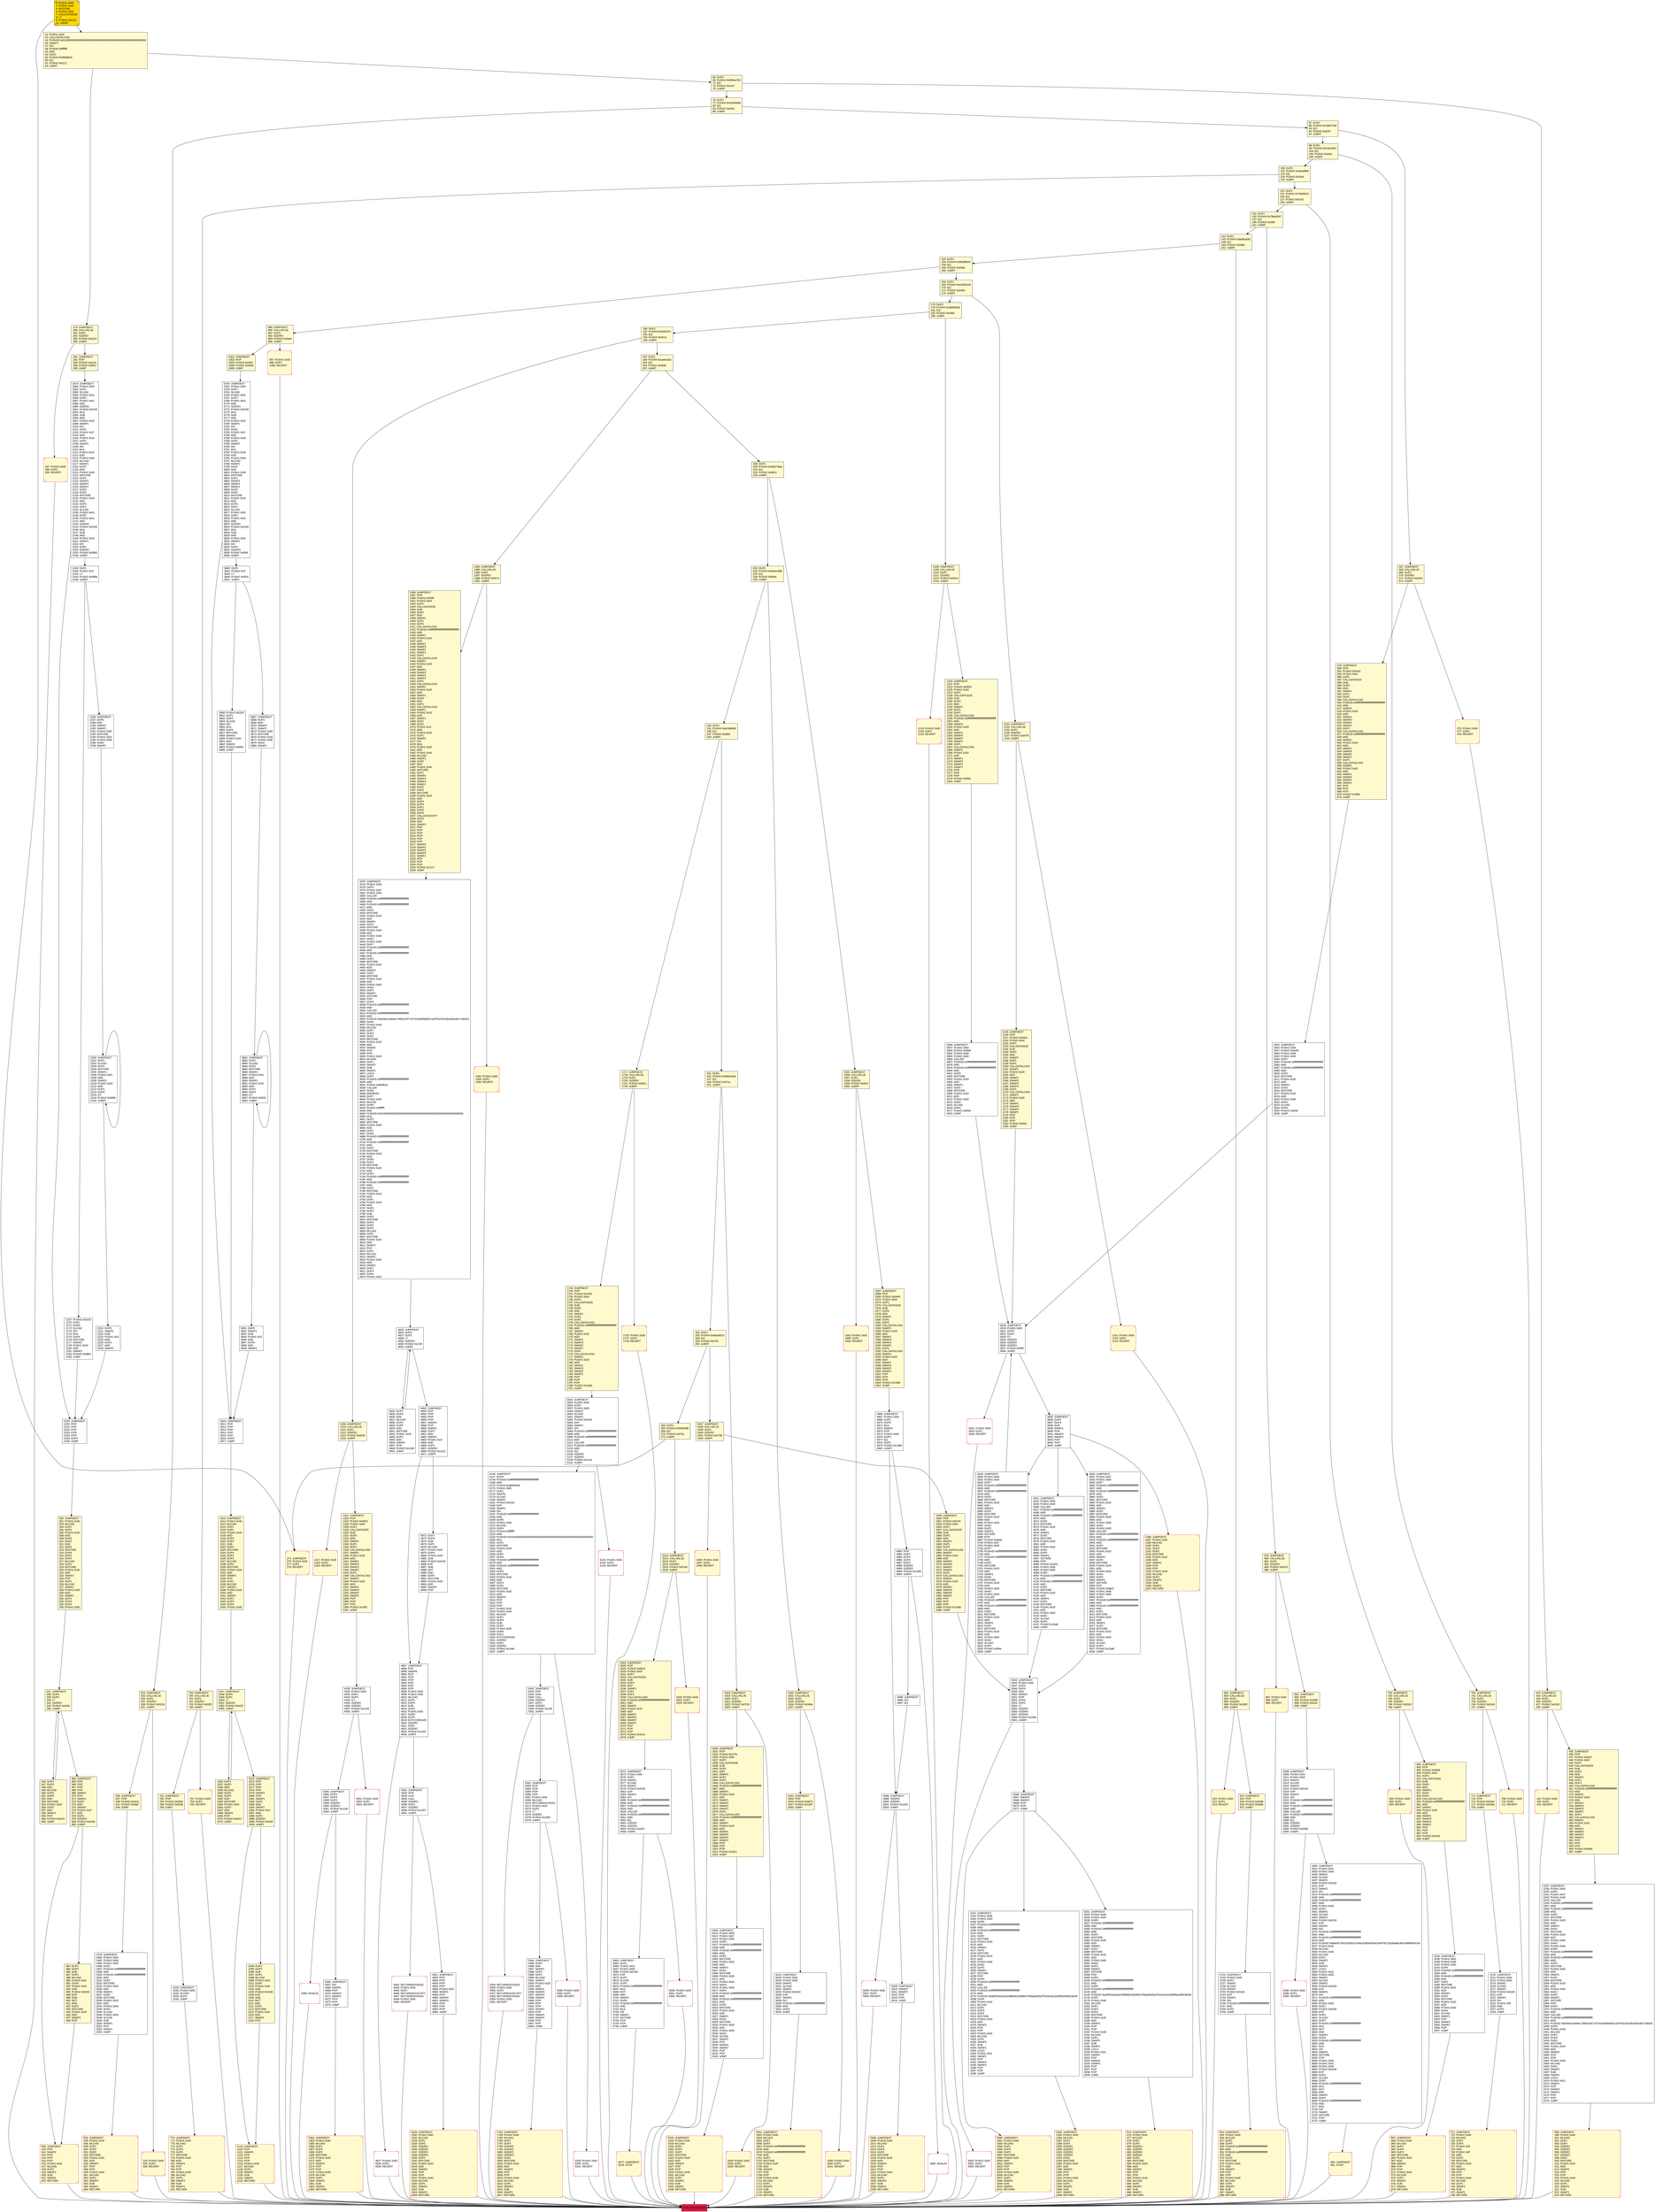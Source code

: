 digraph G {
bgcolor=transparent rankdir=UD;
node [shape=box style=filled color=black fillcolor=white fontname=arial fontcolor=black];
252 [label="252: DUP1\l253: PUSH4 0xe6cb9013\l258: EQ\l259: PUSH2 0x0791\l262: JUMPI\l" fillcolor=lemonchiffon ];
409 [label="409: JUMPDEST\l410: POP\l411: SWAP3\l412: POP\l413: POP\l414: POP\l415: PUSH1 0x40\l417: MLOAD\l418: DUP1\l419: SWAP2\l420: SUB\l421: SWAP1\l422: RETURN\l" fillcolor=lemonchiffon shape=Msquare color=crimson ];
3867 [label="3867: JUMPDEST\l3868: DUP3\l3869: ADD\l3870: SWAP2\l3871: SWAP1\l3872: PUSH1 0x00\l3874: MSTORE\l3875: PUSH1 0x20\l3877: PUSH1 0x00\l3879: SHA3\l3880: SWAP1\l" ];
4872 [label="4872: DUP1\l4873: DUP3\l4874: SUB\l4875: DUP1\l4876: MLOAD\l4877: PUSH1 0x01\l4879: DUP4\l4880: PUSH1 0x20\l4882: SUB\l4883: PUSH2 0x0100\l4886: EXP\l4887: SUB\l4888: NOT\l4889: AND\l4890: DUP2\l4891: MSTORE\l4892: PUSH1 0x20\l4894: ADD\l4895: SWAP2\l4896: POP\l" ];
914 [label="914: JUMPDEST\l915: POP\l916: PUSH2 0x039b\l919: PUSH2 0x0e8b\l922: JUMP\l" fillcolor=lemonchiffon ];
3901 [label="3901: DUP3\l3902: SWAP1\l3903: SUB\l3904: PUSH1 0x1f\l3906: AND\l3907: DUP3\l3908: ADD\l3909: SWAP2\l" ];
5015 [label="5015: JUMPDEST\l5016: PUSH1 0x01\l5018: PUSH1 0x00\l5020: SWAP1\l5021: SLOAD\l5022: SWAP1\l5023: PUSH2 0x0100\l5026: EXP\l5027: SWAP1\l5028: DIV\l5029: PUSH20 0xffffffffffffffffffffffffffffffffffffffff\l5050: AND\l5051: DUP2\l5052: JUMP\l" ];
186 [label="186: DUP1\l187: PUSH4 0xb5931f7c\l192: EQ\l193: PUSH2 0x051d\l196: JUMPI\l" fillcolor=lemonchiffon ];
431 [label="431: PUSH1 0x00\l433: DUP1\l434: REVERT\l" fillcolor=lemonchiffon shape=Msquare color=crimson ];
65 [label="65: DUP1\l66: PUSH4 0x095ea7b3\l71: EQ\l72: PUSH2 0x01a7\l75: JUMPI\l" fillcolor=lemonchiffon ];
197 [label="197: DUP1\l198: PUSH4 0xcae9ca51\l203: EQ\l204: PUSH2 0x0568\l207: JUMPI\l" fillcolor=lemonchiffon ];
900 [label="900: JUMPDEST\l901: STOP\l" fillcolor=lemonchiffon shape=Msquare color=crimson ];
1186 [label="1186: JUMPDEST\l1187: PUSH1 0x40\l1189: MLOAD\l1190: DUP1\l1191: DUP3\l1192: DUP2\l1193: MSTORE\l1194: PUSH1 0x20\l1196: ADD\l1197: SWAP2\l1198: POP\l1199: POP\l1200: PUSH1 0x40\l1202: MLOAD\l1203: DUP1\l1204: SWAP2\l1205: SUB\l1206: SWAP1\l1207: RETURN\l" fillcolor=lemonchiffon shape=Msquare color=crimson ];
1145 [label="1145: JUMPDEST\l1146: POP\l1147: PUSH2 0x04a2\l1150: PUSH1 0x04\l1152: DUP1\l1153: CALLDATASIZE\l1154: SUB\l1155: DUP2\l1156: ADD\l1157: SWAP1\l1158: DUP1\l1159: DUP1\l1160: CALLDATALOAD\l1161: SWAP1\l1162: PUSH1 0x20\l1164: ADD\l1165: SWAP1\l1166: SWAP3\l1167: SWAP2\l1168: SWAP1\l1169: DUP1\l1170: CALLDATALOAD\l1171: SWAP1\l1172: PUSH1 0x20\l1174: ADD\l1175: SWAP1\l1176: SWAP3\l1177: SWAP2\l1178: SWAP1\l1179: POP\l1180: POP\l1181: POP\l1182: PUSH2 0x0f4e\l1185: JUMP\l" fillcolor=lemonchiffon ];
291 [label="291: JUMPDEST\l292: POP\l293: PUSH2 0x012c\l296: PUSH2 0x081f\l299: JUMP\l" fillcolor=lemonchiffon ];
536 [label="536: JUMPDEST\l537: POP\l538: PUSH2 0x0221\l541: PUSH2 0x09af\l544: JUMP\l" fillcolor=lemonchiffon ];
263 [label="263: DUP1\l264: PUSH4 0xf2fde38b\l269: EQ\l270: PUSH2 0x07dc\l273: JUMPI\l" fillcolor=lemonchiffon ];
274 [label="274: JUMPDEST\l275: PUSH1 0x00\l277: DUP1\l278: REVERT\l" fillcolor=lemonchiffon shape=Msquare color=crimson ];
2012 [label="2012: JUMPDEST\l2013: CALLVALUE\l2014: DUP1\l2015: ISZERO\l2016: PUSH2 0x07e8\l2019: JUMPI\l" fillcolor=lemonchiffon ];
1567 [label="1567: JUMPDEST\l1568: POP\l1569: PUSH2 0x0648\l1572: PUSH1 0x04\l1574: DUP1\l1575: CALLDATASIZE\l1576: SUB\l1577: DUP2\l1578: ADD\l1579: SWAP1\l1580: DUP1\l1581: DUP1\l1582: CALLDATALOAD\l1583: SWAP1\l1584: PUSH1 0x20\l1586: ADD\l1587: SWAP1\l1588: SWAP3\l1589: SWAP2\l1590: SWAP1\l1591: DUP1\l1592: CALLDATALOAD\l1593: SWAP1\l1594: PUSH1 0x20\l1596: ADD\l1597: SWAP1\l1598: SWAP3\l1599: SWAP2\l1600: SWAP1\l1601: POP\l1602: POP\l1603: POP\l1604: PUSH2 0x1366\l1607: JUMP\l" fillcolor=lemonchiffon ];
3848 [label="3848: PUSH2 0x0100\l3851: DUP1\l3852: DUP4\l3853: SLOAD\l3854: DIV\l3855: MUL\l3856: DUP4\l3857: MSTORE\l3858: SWAP2\l3859: PUSH1 0x20\l3861: ADD\l3862: SWAP2\l3863: PUSH2 0x0f46\l3866: JUMP\l" ];
712 [label="712: JUMPDEST\l713: POP\l714: PUSH2 0x02d1\l717: PUSH2 0x0c8a\l720: JUMP\l" fillcolor=lemonchiffon ];
4995 [label="4995: JUMPDEST\l4996: DIV\l4997: EQ\l" ];
5562 [label="5562: PUSH1 0x00\l5564: DUP1\l5565: REVERT\l" shape=Msquare color=crimson ];
1725 [label="1725: PUSH1 0x00\l1727: DUP1\l1728: REVERT\l" fillcolor=lemonchiffon shape=Msquare color=crimson ];
1651 [label="1651: JUMPDEST\l1652: PUSH1 0x40\l1654: MLOAD\l1655: DUP1\l1656: DUP3\l1657: PUSH20 0xffffffffffffffffffffffffffffffffffffffff\l1678: AND\l1679: PUSH20 0xffffffffffffffffffffffffffffffffffffffff\l1700: AND\l1701: DUP2\l1702: MSTORE\l1703: PUSH1 0x20\l1705: ADD\l1706: SWAP2\l1707: POP\l1708: POP\l1709: PUSH1 0x40\l1711: MLOAD\l1712: DUP1\l1713: SWAP2\l1714: SUB\l1715: SWAP1\l1716: RETURN\l" fillcolor=lemonchiffon shape=Msquare color=crimson ];
792 [label="792: JUMPDEST\l793: CALLVALUE\l794: DUP1\l795: ISZERO\l796: PUSH2 0x0324\l799: JUMPI\l" fillcolor=lemonchiffon ];
1321 [label="1321: JUMPDEST\l1322: POP\l1323: PUSH2 0x0552\l1326: PUSH1 0x04\l1328: DUP1\l1329: CALLDATASIZE\l1330: SUB\l1331: DUP2\l1332: ADD\l1333: SWAP1\l1334: DUP1\l1335: DUP1\l1336: CALLDATALOAD\l1337: SWAP1\l1338: PUSH1 0x20\l1340: ADD\l1341: SWAP1\l1342: SWAP3\l1343: SWAP2\l1344: SWAP1\l1345: DUP1\l1346: CALLDATALOAD\l1347: SWAP1\l1348: PUSH1 0x20\l1350: ADD\l1351: SWAP1\l1352: SWAP3\l1353: SWAP2\l1354: SWAP1\l1355: POP\l1356: POP\l1357: POP\l1358: PUSH2 0x10f3\l1361: JUMP\l" fillcolor=lemonchiffon ];
4825 [label="4825: JUMPDEST\l4826: DUP4\l4827: DUP2\l4828: LT\l4829: ISZERO\l4830: PUSH2 0x12f4\l4833: JUMPI\l" ];
3235 [label="3235: JUMPDEST\l3236: PUSH1 0x00\l3238: PUSH1 0x06\l3240: PUSH1 0x00\l3242: DUP4\l3243: PUSH20 0xffffffffffffffffffffffffffffffffffffffff\l3264: AND\l3265: PUSH20 0xffffffffffffffffffffffffffffffffffffffff\l3286: AND\l3287: DUP2\l3288: MSTORE\l3289: PUSH1 0x20\l3291: ADD\l3292: SWAP1\l3293: DUP2\l3294: MSTORE\l3295: PUSH1 0x20\l3297: ADD\l3298: PUSH1 0x00\l3300: SHA3\l3301: SLOAD\l3302: SWAP1\l3303: POP\l3304: SWAP2\l3305: SWAP1\l3306: POP\l3307: JUMP\l" ];
1729 [label="1729: JUMPDEST\l1730: POP\l1731: PUSH2 0x0700\l1734: PUSH1 0x04\l1736: DUP1\l1737: CALLDATASIZE\l1738: SUB\l1739: DUP2\l1740: ADD\l1741: SWAP1\l1742: DUP1\l1743: DUP1\l1744: CALLDATALOAD\l1745: PUSH20 0xffffffffffffffffffffffffffffffffffffffff\l1766: AND\l1767: SWAP1\l1768: PUSH1 0x20\l1770: ADD\l1771: SWAP1\l1772: SWAP3\l1773: SWAP2\l1774: SWAP1\l1775: DUP1\l1776: CALLDATALOAD\l1777: SWAP1\l1778: PUSH1 0x20\l1780: ADD\l1781: SWAP1\l1782: SWAP3\l1783: SWAP2\l1784: SWAP1\l1785: POP\l1786: POP\l1787: POP\l1788: PUSH2 0x13bd\l1791: JUMP\l" fillcolor=lemonchiffon ];
4021 [label="4021: JUMPDEST\l4022: PUSH1 0x06\l4024: PUSH1 0x00\l4026: CALLER\l4027: PUSH20 0xffffffffffffffffffffffffffffffffffffffff\l4048: AND\l4049: PUSH20 0xffffffffffffffffffffffffffffffffffffffff\l4070: AND\l4071: DUP2\l4072: MSTORE\l4073: PUSH1 0x20\l4075: ADD\l4076: SWAP1\l4077: DUP2\l4078: MSTORE\l4079: PUSH1 0x20\l4081: ADD\l4082: PUSH1 0x00\l4084: SHA3\l4085: DUP2\l4086: SWAP1\l4087: SSTORE\l4088: POP\l4089: PUSH2 0x1041\l4092: PUSH1 0x06\l4094: PUSH1 0x00\l4096: DUP6\l4097: PUSH20 0xffffffffffffffffffffffffffffffffffffffff\l4118: AND\l4119: PUSH20 0xffffffffffffffffffffffffffffffffffffffff\l4140: AND\l4141: DUP2\l4142: MSTORE\l4143: PUSH1 0x20\l4145: ADD\l4146: SWAP1\l4147: DUP2\l4148: MSTORE\l4149: PUSH1 0x20\l4151: ADD\l4152: PUSH1 0x00\l4154: SHA3\l4155: SLOAD\l4156: DUP4\l4157: PUSH2 0x15a8\l4160: JUMP\l" ];
5005 [label="5005: PUSH1 0x00\l5007: DUP1\l5008: REVERT\l" shape=Msquare color=crimson ];
1555 [label="1555: JUMPDEST\l1556: CALLVALUE\l1557: DUP1\l1558: ISZERO\l1559: PUSH2 0x061f\l1562: JUMPI\l" fillcolor=lemonchiffon ];
910 [label="910: PUSH1 0x00\l912: DUP1\l913: REVERT\l" fillcolor=lemonchiffon shape=Msquare color=crimson ];
1220 [label="1220: JUMPDEST\l1221: POP\l1222: PUSH2 0x0503\l1225: PUSH1 0x04\l1227: DUP1\l1228: CALLDATASIZE\l1229: SUB\l1230: DUP2\l1231: ADD\l1232: SWAP1\l1233: DUP1\l1234: DUP1\l1235: CALLDATALOAD\l1236: PUSH20 0xffffffffffffffffffffffffffffffffffffffff\l1257: AND\l1258: SWAP1\l1259: PUSH1 0x20\l1261: ADD\l1262: SWAP1\l1263: SWAP3\l1264: SWAP2\l1265: SWAP1\l1266: DUP1\l1267: CALLDATALOAD\l1268: SWAP1\l1269: PUSH1 0x20\l1271: ADD\l1272: SWAP1\l1273: SWAP3\l1274: SWAP2\l1275: SWAP1\l1276: POP\l1277: POP\l1278: POP\l1279: PUSH2 0x0f6a\l1282: JUMP\l" fillcolor=lemonchiffon ];
5342 [label="5342: JUMPDEST\l5343: POP\l5344: GAS\l5345: CALL\l5346: ISZERO\l5347: DUP1\l5348: ISZERO\l5349: PUSH2 0x14f2\l5352: JUMPI\l" ];
4375 [label="4375: JUMPDEST\l4376: PUSH1 0x00\l4378: DUP3\l4379: PUSH1 0x07\l4381: PUSH1 0x00\l4383: CALLER\l4384: PUSH20 0xffffffffffffffffffffffffffffffffffffffff\l4405: AND\l4406: PUSH20 0xffffffffffffffffffffffffffffffffffffffff\l4427: AND\l4428: DUP2\l4429: MSTORE\l4430: PUSH1 0x20\l4432: ADD\l4433: SWAP1\l4434: DUP2\l4435: MSTORE\l4436: PUSH1 0x20\l4438: ADD\l4439: PUSH1 0x00\l4441: SHA3\l4442: PUSH1 0x00\l4444: DUP7\l4445: PUSH20 0xffffffffffffffffffffffffffffffffffffffff\l4466: AND\l4467: PUSH20 0xffffffffffffffffffffffffffffffffffffffff\l4488: AND\l4489: DUP2\l4490: MSTORE\l4491: PUSH1 0x20\l4493: ADD\l4494: SWAP1\l4495: DUP2\l4496: MSTORE\l4497: PUSH1 0x20\l4499: ADD\l4500: PUSH1 0x00\l4502: SHA3\l4503: DUP2\l4504: SWAP1\l4505: SSTORE\l4506: POP\l4507: DUP4\l4508: PUSH20 0xffffffffffffffffffffffffffffffffffffffff\l4529: AND\l4530: CALLER\l4531: PUSH20 0xffffffffffffffffffffffffffffffffffffffff\l4552: AND\l4553: PUSH32 0x8c5be1e5ebec7d5bd14f71427d1e84f3dd0314c0f7b2291e5b200ac8c7c3b925\l4586: DUP6\l4587: PUSH1 0x40\l4589: MLOAD\l4590: DUP1\l4591: DUP3\l4592: DUP2\l4593: MSTORE\l4594: PUSH1 0x20\l4596: ADD\l4597: SWAP2\l4598: POP\l4599: POP\l4600: PUSH1 0x40\l4602: MLOAD\l4603: DUP1\l4604: SWAP2\l4605: SUB\l4606: SWAP1\l4607: LOG3\l4608: DUP4\l4609: PUSH20 0xffffffffffffffffffffffffffffffffffffffff\l4630: AND\l4631: PUSH4 0x8f4ffcb1\l4636: CALLER\l4637: DUP6\l4638: ADDRESS\l4639: DUP7\l4640: PUSH1 0x40\l4642: MLOAD\l4643: DUP6\l4644: PUSH4 0xffffffff\l4649: AND\l4650: PUSH29 0x0100000000000000000000000000000000000000000000000000000000\l4680: MUL\l4681: DUP2\l4682: MSTORE\l4683: PUSH1 0x04\l4685: ADD\l4686: DUP1\l4687: DUP6\l4688: PUSH20 0xffffffffffffffffffffffffffffffffffffffff\l4709: AND\l4710: PUSH20 0xffffffffffffffffffffffffffffffffffffffff\l4731: AND\l4732: DUP2\l4733: MSTORE\l4734: PUSH1 0x20\l4736: ADD\l4737: DUP5\l4738: DUP2\l4739: MSTORE\l4740: PUSH1 0x20\l4742: ADD\l4743: DUP4\l4744: PUSH20 0xffffffffffffffffffffffffffffffffffffffff\l4765: AND\l4766: PUSH20 0xffffffffffffffffffffffffffffffffffffffff\l4787: AND\l4788: DUP2\l4789: MSTORE\l4790: PUSH1 0x20\l4792: ADD\l4793: DUP1\l4794: PUSH1 0x20\l4796: ADD\l4797: DUP3\l4798: DUP2\l4799: SUB\l4800: DUP3\l4801: MSTORE\l4802: DUP4\l4803: DUP2\l4804: DUP2\l4805: MLOAD\l4806: DUP2\l4807: MSTORE\l4808: PUSH1 0x20\l4810: ADD\l4811: SWAP2\l4812: POP\l4813: DUP1\l4814: MLOAD\l4815: SWAP1\l4816: PUSH1 0x20\l4818: ADD\l4819: SWAP1\l4820: DUP1\l4821: DUP4\l4822: DUP4\l4823: PUSH1 0x00\l" ];
76 [label="76: DUP1\l77: PUSH4 0x18160ddd\l82: EQ\l83: PUSH2 0x020c\l86: JUMPI\l" fillcolor=lemonchiffon ];
1945 [label="1945: PUSH1 0x00\l1947: DUP1\l1948: REVERT\l" fillcolor=lemonchiffon shape=Msquare color=crimson ];
1937 [label="1937: JUMPDEST\l1938: CALLVALUE\l1939: DUP1\l1940: ISZERO\l1941: PUSH2 0x079d\l1944: JUMPI\l" fillcolor=lemonchiffon ];
1949 [label="1949: JUMPDEST\l1950: POP\l1951: PUSH2 0x07c6\l1954: PUSH1 0x04\l1956: DUP1\l1957: CALLDATASIZE\l1958: SUB\l1959: DUP2\l1960: ADD\l1961: SWAP1\l1962: DUP1\l1963: DUP1\l1964: CALLDATALOAD\l1965: SWAP1\l1966: PUSH1 0x20\l1968: ADD\l1969: SWAP1\l1970: SWAP3\l1971: SWAP2\l1972: SWAP1\l1973: DUP1\l1974: CALLDATALOAD\l1975: SWAP1\l1976: PUSH1 0x20\l1978: ADD\l1979: SWAP1\l1980: SWAP3\l1981: SWAP2\l1982: SWAP1\l1983: POP\l1984: POP\l1985: POP\l1986: PUSH2 0x15a8\l1989: JUMP\l" fillcolor=lemonchiffon ];
1792 [label="1792: JUMPDEST\l1793: PUSH1 0x40\l1795: MLOAD\l1796: DUP1\l1797: DUP3\l1798: ISZERO\l1799: ISZERO\l1800: ISZERO\l1801: ISZERO\l1802: DUP2\l1803: MSTORE\l1804: PUSH1 0x20\l1806: ADD\l1807: SWAP2\l1808: POP\l1809: POP\l1810: PUSH1 0x40\l1812: MLOAD\l1813: DUP1\l1814: SWAP2\l1815: SUB\l1816: SWAP1\l1817: RETURN\l" fillcolor=lemonchiffon shape=Msquare color=crimson ];
4994 [label="4994: INVALID\l" shape=Msquare color=crimson ];
3308 [label="3308: JUMPDEST\l3309: PUSH1 0x01\l3311: PUSH1 0x00\l3313: SWAP1\l3314: SLOAD\l3315: SWAP1\l3316: PUSH2 0x0100\l3319: EXP\l3320: SWAP1\l3321: DIV\l3322: PUSH20 0xffffffffffffffffffffffffffffffffffffffff\l3343: AND\l3344: PUSH20 0xffffffffffffffffffffffffffffffffffffffff\l3365: AND\l3366: CALLER\l3367: PUSH20 0xffffffffffffffffffffffffffffffffffffffff\l3388: AND\l3389: EQ\l3390: ISZERO\l3391: ISZERO\l3392: PUSH2 0x0d48\l3395: JUMPI\l" ];
1283 [label="1283: JUMPDEST\l1284: PUSH1 0x40\l1286: MLOAD\l1287: DUP1\l1288: DUP3\l1289: ISZERO\l1290: ISZERO\l1291: ISZERO\l1292: ISZERO\l1293: DUP2\l1294: MSTORE\l1295: PUSH1 0x20\l1297: ADD\l1298: SWAP2\l1299: POP\l1300: POP\l1301: PUSH1 0x40\l1303: MLOAD\l1304: DUP1\l1305: SWAP2\l1306: SUB\l1307: SWAP1\l1308: RETURN\l" fillcolor=lemonchiffon shape=Msquare color=crimson ];
5146 [label="5146: JUMPDEST\l5147: DUP3\l5148: PUSH20 0xffffffffffffffffffffffffffffffffffffffff\l5169: AND\l5170: PUSH4 0xa9059cbb\l5175: PUSH1 0x00\l5177: DUP1\l5178: SWAP1\l5179: SLOAD\l5180: SWAP1\l5181: PUSH2 0x0100\l5184: EXP\l5185: SWAP1\l5186: DIV\l5187: PUSH20 0xffffffffffffffffffffffffffffffffffffffff\l5208: AND\l5209: DUP5\l5210: PUSH1 0x40\l5212: MLOAD\l5213: DUP4\l5214: PUSH4 0xffffffff\l5219: AND\l5220: PUSH29 0x0100000000000000000000000000000000000000000000000000000000\l5250: MUL\l5251: DUP2\l5252: MSTORE\l5253: PUSH1 0x04\l5255: ADD\l5256: DUP1\l5257: DUP4\l5258: PUSH20 0xffffffffffffffffffffffffffffffffffffffff\l5279: AND\l5280: PUSH20 0xffffffffffffffffffffffffffffffffffffffff\l5301: AND\l5302: DUP2\l5303: MSTORE\l5304: PUSH1 0x20\l5306: ADD\l5307: DUP3\l5308: DUP2\l5309: MSTORE\l5310: PUSH1 0x20\l5312: ADD\l5313: SWAP3\l5314: POP\l5315: POP\l5316: POP\l5317: PUSH1 0x20\l5319: PUSH1 0x40\l5321: MLOAD\l5322: DUP1\l5323: DUP4\l5324: SUB\l5325: DUP2\l5326: PUSH1 0x00\l5328: DUP8\l5329: DUP1\l5330: EXTCODESIZE\l5331: ISZERO\l5332: DUP1\l5333: ISZERO\l5334: PUSH2 0x14de\l5337: JUMPI\l" ];
435 [label="435: JUMPDEST\l436: POP\l437: PUSH2 0x01f2\l440: PUSH1 0x04\l442: DUP1\l443: CALLDATASIZE\l444: SUB\l445: DUP2\l446: ADD\l447: SWAP1\l448: DUP1\l449: DUP1\l450: CALLDATALOAD\l451: PUSH20 0xffffffffffffffffffffffffffffffffffffffff\l472: AND\l473: SWAP1\l474: PUSH1 0x20\l476: ADD\l477: SWAP1\l478: SWAP3\l479: SWAP2\l480: SWAP1\l481: DUP1\l482: CALLDATALOAD\l483: SWAP1\l484: PUSH1 0x20\l486: ADD\l487: SWAP1\l488: SWAP3\l489: SWAP2\l490: SWAP1\l491: POP\l492: POP\l493: POP\l494: PUSH2 0x08bd\l497: JUMP\l" fillcolor=lemonchiffon ];
2830 [label="2830: JUMPDEST\l2831: PUSH1 0x07\l2833: PUSH1 0x00\l2835: DUP7\l2836: PUSH20 0xffffffffffffffffffffffffffffffffffffffff\l2857: AND\l2858: PUSH20 0xffffffffffffffffffffffffffffffffffffffff\l2879: AND\l2880: DUP2\l2881: MSTORE\l2882: PUSH1 0x20\l2884: ADD\l2885: SWAP1\l2886: DUP2\l2887: MSTORE\l2888: PUSH1 0x20\l2890: ADD\l2891: PUSH1 0x00\l2893: SHA3\l2894: PUSH1 0x00\l2896: CALLER\l2897: PUSH20 0xffffffffffffffffffffffffffffffffffffffff\l2918: AND\l2919: PUSH20 0xffffffffffffffffffffffffffffffffffffffff\l2940: AND\l2941: DUP2\l2942: MSTORE\l2943: PUSH1 0x20\l2945: ADD\l2946: SWAP1\l2947: DUP2\l2948: MSTORE\l2949: PUSH1 0x20\l2951: ADD\l2952: PUSH1 0x00\l2954: SHA3\l2955: DUP2\l2956: SWAP1\l2957: SSTORE\l2958: POP\l2959: PUSH2 0x0bd7\l2962: PUSH1 0x06\l2964: PUSH1 0x00\l2966: DUP6\l2967: PUSH20 0xffffffffffffffffffffffffffffffffffffffff\l2988: AND\l2989: PUSH20 0xffffffffffffffffffffffffffffffffffffffff\l3010: AND\l3011: DUP2\l3012: MSTORE\l3013: PUSH1 0x20\l3015: ADD\l3016: SWAP1\l3017: DUP2\l3018: MSTORE\l3019: PUSH1 0x20\l3021: ADD\l3022: PUSH1 0x00\l3024: SHA3\l3025: SLOAD\l3026: DUP4\l3027: PUSH2 0x15a8\l3030: JUMP\l" ];
3918 [label="3918: JUMPDEST\l3919: PUSH1 0x00\l3921: DUP3\l3922: DUP3\l3923: GT\l3924: ISZERO\l3925: ISZERO\l3926: ISZERO\l3927: PUSH2 0x0f5f\l3930: JUMPI\l" ];
1010 [label="1010: JUMPDEST\l1011: PUSH1 0x40\l1013: MLOAD\l1014: DUP1\l1015: DUP1\l1016: PUSH1 0x20\l1018: ADD\l1019: DUP3\l1020: DUP2\l1021: SUB\l1022: DUP3\l1023: MSTORE\l1024: DUP4\l1025: DUP2\l1026: DUP2\l1027: MLOAD\l1028: DUP2\l1029: MSTORE\l1030: PUSH1 0x20\l1032: ADD\l1033: SWAP2\l1034: POP\l1035: DUP1\l1036: MLOAD\l1037: SWAP1\l1038: PUSH1 0x20\l1040: ADD\l1041: SWAP1\l1042: DUP1\l1043: DUP4\l1044: DUP4\l1045: PUSH1 0x00\l" fillcolor=lemonchiffon ];
997 [label="997: PUSH1 0x00\l999: DUP1\l1000: REVERT\l" fillcolor=lemonchiffon shape=Msquare color=crimson ];
2020 [label="2020: PUSH1 0x00\l2022: DUP1\l2023: REVERT\l" fillcolor=lemonchiffon shape=Msquare color=crimson ];
109 [label="109: DUP1\l110: PUSH4 0x3eaaf86b\l115: EQ\l116: PUSH2 0x02ed\l119: JUMPI\l" fillcolor=lemonchiffon ];
337 [label="337: JUMPDEST\l338: DUP4\l339: DUP2\l340: LT\l341: ISZERO\l342: PUSH2 0x016c\l345: JUMPI\l" fillcolor=lemonchiffon ];
1094 [label="1094: DUP1\l1095: DUP3\l1096: SUB\l1097: DUP1\l1098: MLOAD\l1099: PUSH1 0x01\l1101: DUP4\l1102: PUSH1 0x20\l1104: SUB\l1105: PUSH2 0x0100\l1108: EXP\l1109: SUB\l1110: NOT\l1111: AND\l1112: DUP2\l1113: MSTORE\l1114: PUSH1 0x20\l1116: ADD\l1117: SWAP2\l1118: POP\l" fillcolor=lemonchiffon ];
175 [label="175: DUP1\l176: PUSH4 0xa9059cbb\l181: EQ\l182: PUSH2 0x04b8\l185: JUMPI\l" fillcolor=lemonchiffon ];
749 [label="749: JUMPDEST\l750: CALLVALUE\l751: DUP1\l752: ISZERO\l753: PUSH2 0x02f9\l756: JUMPI\l" fillcolor=lemonchiffon ];
219 [label="219: DUP1\l220: PUSH4 0xd4ee1d90\l225: EQ\l226: PUSH2 0x065e\l229: JUMPI\l" fillcolor=lemonchiffon ];
3210 [label="3210: JUMPDEST\l3211: PUSH1 0x04\l3213: PUSH1 0x00\l3215: SWAP1\l3216: SLOAD\l3217: SWAP1\l3218: PUSH2 0x0100\l3221: EXP\l3222: SWAP1\l3223: DIV\l3224: PUSH1 0xff\l3226: AND\l3227: DUP2\l3228: JUMP\l" ];
1384 [label="1384: JUMPDEST\l1385: CALLVALUE\l1386: DUP1\l1387: ISZERO\l1388: PUSH2 0x0574\l1391: JUMPI\l" fillcolor=lemonchiffon ];
5384 [label="5384: JUMPDEST\l5385: DUP2\l5386: ADD\l5387: SWAP1\l5388: DUP1\l5389: DUP1\l5390: MLOAD\l5391: SWAP1\l5392: PUSH1 0x20\l5394: ADD\l5395: SWAP1\l5396: SWAP3\l5397: SWAP2\l5398: SWAP1\l5399: POP\l5400: POP\l5401: POP\l5402: SWAP1\l5403: POP\l5404: SWAP3\l5405: SWAP2\l5406: POP\l5407: POP\l5408: JUMP\l" ];
757 [label="757: PUSH1 0x00\l759: DUP1\l760: REVERT\l" fillcolor=lemonchiffon shape=Msquare color=crimson ];
4966 [label="4966: JUMPDEST\l4967: PUSH1 0x00\l4969: DUP2\l4970: DUP4\l4971: MUL\l4972: SWAP1\l4973: POP\l4974: PUSH1 0x00\l4976: DUP4\l4977: EQ\l4978: DUP1\l4979: PUSH2 0x1386\l4982: JUMPI\l" ];
4942 [label="4942: RETURNDATASIZE\l4943: PUSH1 0x00\l4945: DUP1\l4946: RETURNDATACOPY\l4947: RETURNDATASIZE\l4948: PUSH1 0x00\l4950: REVERT\l" shape=Msquare color=crimson ];
5053 [label="5053: JUMPDEST\l5054: PUSH1 0x00\l5056: DUP1\l5057: PUSH1 0x00\l5059: SWAP1\l5060: SLOAD\l5061: SWAP1\l5062: PUSH2 0x0100\l5065: EXP\l5066: SWAP1\l5067: DIV\l5068: PUSH20 0xffffffffffffffffffffffffffffffffffffffff\l5089: AND\l5090: PUSH20 0xffffffffffffffffffffffffffffffffffffffff\l5111: AND\l5112: CALLER\l5113: PUSH20 0xffffffffffffffffffffffffffffffffffffffff\l5134: AND\l5135: EQ\l5136: ISZERO\l5137: ISZERO\l5138: PUSH2 0x141a\l5141: JUMPI\l" ];
364 [label="364: JUMPDEST\l365: POP\l366: POP\l367: POP\l368: POP\l369: SWAP1\l370: POP\l371: SWAP1\l372: DUP2\l373: ADD\l374: SWAP1\l375: PUSH1 0x1f\l377: AND\l378: DUP1\l379: ISZERO\l380: PUSH2 0x0199\l383: JUMPI\l" fillcolor=lemonchiffon ];
1001 [label="1001: JUMPDEST\l1002: POP\l1003: PUSH2 0x03f2\l1006: PUSH2 0x0eb0\l1009: JUMP\l" fillcolor=lemonchiffon ];
902 [label="902: JUMPDEST\l903: CALLVALUE\l904: DUP1\l905: ISZERO\l906: PUSH2 0x0392\l909: JUMPI\l" fillcolor=lemonchiffon ];
142 [label="142: DUP1\l143: PUSH4 0x8da5cb5b\l148: EQ\l149: PUSH2 0x0386\l152: JUMPI\l" fillcolor=lemonchiffon ];
3031 [label="3031: JUMPDEST\l3032: PUSH1 0x06\l3034: PUSH1 0x00\l3036: DUP6\l3037: PUSH20 0xffffffffffffffffffffffffffffffffffffffff\l3058: AND\l3059: PUSH20 0xffffffffffffffffffffffffffffffffffffffff\l3080: AND\l3081: DUP2\l3082: MSTORE\l3083: PUSH1 0x20\l3085: ADD\l3086: SWAP1\l3087: DUP2\l3088: MSTORE\l3089: PUSH1 0x20\l3091: ADD\l3092: PUSH1 0x00\l3094: SHA3\l3095: DUP2\l3096: SWAP1\l3097: SSTORE\l3098: POP\l3099: DUP3\l3100: PUSH20 0xffffffffffffffffffffffffffffffffffffffff\l3121: AND\l3122: DUP5\l3123: PUSH20 0xffffffffffffffffffffffffffffffffffffffff\l3144: AND\l3145: PUSH32 0xddf252ad1be2c89b69c2b068fc378daa952ba7f163c4a11628f55a4df523b3ef\l3178: DUP5\l3179: PUSH1 0x40\l3181: MLOAD\l3182: DUP1\l3183: DUP3\l3184: DUP2\l3185: MSTORE\l3186: PUSH1 0x20\l3188: ADD\l3189: SWAP2\l3190: POP\l3191: POP\l3192: PUSH1 0x40\l3194: MLOAD\l3195: DUP1\l3196: SWAP2\l3197: SUB\l3198: SWAP1\l3199: LOG3\l3200: PUSH1 0x01\l3202: SWAP1\l3203: POP\l3204: SWAP4\l3205: SWAP3\l3206: POP\l3207: POP\l3208: POP\l3209: JUMP\l" ];
4351 [label="4351: PUSH1 0x00\l4353: DUP1\l4354: REVERT\l" shape=Msquare color=crimson ];
1309 [label="1309: JUMPDEST\l1310: CALLVALUE\l1311: DUP1\l1312: ISZERO\l1313: PUSH2 0x0529\l1316: JUMPI\l" fillcolor=lemonchiffon ];
1216 [label="1216: PUSH1 0x00\l1218: DUP1\l1219: REVERT\l" fillcolor=lemonchiffon shape=Msquare color=crimson ];
5731 [label="5731: EXIT BLOCK\l" fillcolor=crimson ];
721 [label="721: JUMPDEST\l722: PUSH1 0x40\l724: MLOAD\l725: DUP1\l726: DUP3\l727: PUSH1 0xff\l729: AND\l730: PUSH1 0xff\l732: AND\l733: DUP2\l734: MSTORE\l735: PUSH1 0x20\l737: ADD\l738: SWAP2\l739: POP\l740: POP\l741: PUSH1 0x40\l743: MLOAD\l744: DUP1\l745: SWAP2\l746: SUB\l747: SWAP1\l748: RETURN\l" fillcolor=lemonchiffon shape=Msquare color=crimson ];
1818 [label="1818: JUMPDEST\l1819: CALLVALUE\l1820: DUP1\l1821: ISZERO\l1822: PUSH2 0x0726\l1825: JUMPI\l" fillcolor=lemonchiffon ];
708 [label="708: PUSH1 0x00\l710: DUP1\l711: REVERT\l" fillcolor=lemonchiffon shape=Msquare color=crimson ];
3935 [label="3935: JUMPDEST\l3936: DUP2\l3937: DUP4\l3938: SUB\l3939: SWAP1\l3940: POP\l3941: SWAP3\l3942: SWAP2\l3943: POP\l3944: POP\l3945: JUMP\l" ];
3229 [label="3229: JUMPDEST\l3230: PUSH1 0x05\l3232: SLOAD\l3233: DUP2\l3234: JUMP\l" ];
1396 [label="1396: JUMPDEST\l1397: POP\l1398: PUSH2 0x05f9\l1401: PUSH1 0x04\l1403: DUP1\l1404: CALLDATASIZE\l1405: SUB\l1406: DUP2\l1407: ADD\l1408: SWAP1\l1409: DUP1\l1410: DUP1\l1411: CALLDATALOAD\l1412: PUSH20 0xffffffffffffffffffffffffffffffffffffffff\l1433: AND\l1434: SWAP1\l1435: PUSH1 0x20\l1437: ADD\l1438: SWAP1\l1439: SWAP3\l1440: SWAP2\l1441: SWAP1\l1442: DUP1\l1443: CALLDATALOAD\l1444: SWAP1\l1445: PUSH1 0x20\l1447: ADD\l1448: SWAP1\l1449: SWAP3\l1450: SWAP2\l1451: SWAP1\l1452: DUP1\l1453: CALLDATALOAD\l1454: SWAP1\l1455: PUSH1 0x20\l1457: ADD\l1458: SWAP1\l1459: DUP3\l1460: ADD\l1461: DUP1\l1462: CALLDATALOAD\l1463: SWAP1\l1464: PUSH1 0x20\l1466: ADD\l1467: SWAP1\l1468: DUP1\l1469: DUP1\l1470: PUSH1 0x1f\l1472: ADD\l1473: PUSH1 0x20\l1475: DUP1\l1476: SWAP2\l1477: DIV\l1478: MUL\l1479: PUSH1 0x20\l1481: ADD\l1482: PUSH1 0x40\l1484: MLOAD\l1485: SWAP1\l1486: DUP2\l1487: ADD\l1488: PUSH1 0x40\l1490: MSTORE\l1491: DUP1\l1492: SWAP4\l1493: SWAP3\l1494: SWAP2\l1495: SWAP1\l1496: DUP2\l1497: DUP2\l1498: MSTORE\l1499: PUSH1 0x20\l1501: ADD\l1502: DUP4\l1503: DUP4\l1504: DUP1\l1505: DUP3\l1506: DUP5\l1507: CALLDATACOPY\l1508: DUP3\l1509: ADD\l1510: SWAP2\l1511: POP\l1512: POP\l1513: POP\l1514: POP\l1515: POP\l1516: POP\l1517: SWAP2\l1518: SWAP3\l1519: SWAP2\l1520: SWAP3\l1521: SWAP1\l1522: POP\l1523: POP\l1524: POP\l1525: PUSH2 0x1117\l1528: JUMP\l" fillcolor=lemonchiffon ];
3946 [label="3946: JUMPDEST\l3947: PUSH1 0x00\l3949: PUSH2 0x0fb5\l3952: PUSH1 0x06\l3954: PUSH1 0x00\l3956: CALLER\l3957: PUSH20 0xffffffffffffffffffffffffffffffffffffffff\l3978: AND\l3979: PUSH20 0xffffffffffffffffffffffffffffffffffffffff\l4000: AND\l4001: DUP2\l4002: MSTORE\l4003: PUSH1 0x20\l4005: ADD\l4006: SWAP1\l4007: DUP2\l4008: MSTORE\l4009: PUSH1 0x20\l4011: ADD\l4012: PUSH1 0x00\l4014: SHA3\l4015: SLOAD\l4016: DUP4\l4017: PUSH2 0x0f4e\l4020: JUMP\l" ];
3910 [label="3910: JUMPDEST\l3911: POP\l3912: POP\l3913: POP\l3914: POP\l3915: POP\l3916: DUP2\l3917: JUMP\l" ];
804 [label="804: JUMPDEST\l805: POP\l806: PUSH2 0x0359\l809: PUSH1 0x04\l811: DUP1\l812: CALLDATASIZE\l813: SUB\l814: DUP2\l815: ADD\l816: SWAP1\l817: DUP1\l818: DUP1\l819: CALLDATALOAD\l820: PUSH20 0xffffffffffffffffffffffffffffffffffffffff\l841: AND\l842: SWAP1\l843: PUSH1 0x20\l845: ADD\l846: SWAP1\l847: SWAP3\l848: SWAP2\l849: SWAP1\l850: POP\l851: POP\l852: POP\l853: PUSH2 0x0ca3\l856: JUMP\l" fillcolor=lemonchiffon ];
2200 [label="2200: JUMPDEST\l2201: DUP2\l2202: SLOAD\l2203: DUP2\l2204: MSTORE\l2205: SWAP1\l2206: PUSH1 0x01\l2208: ADD\l2209: SWAP1\l2210: PUSH1 0x20\l2212: ADD\l2213: DUP1\l2214: DUP4\l2215: GT\l2216: PUSH2 0x0898\l2219: JUMPI\l" ];
1990 [label="1990: JUMPDEST\l1991: PUSH1 0x40\l1993: MLOAD\l1994: DUP1\l1995: DUP3\l1996: DUP2\l1997: MSTORE\l1998: PUSH1 0x20\l2000: ADD\l2001: SWAP2\l2002: POP\l2003: POP\l2004: PUSH1 0x40\l2006: MLOAD\l2007: DUP1\l2008: SWAP2\l2009: SUB\l2010: SWAP1\l2011: RETURN\l" fillcolor=lemonchiffon shape=Msquare color=crimson ];
164 [label="164: DUP1\l165: PUSH4 0xa293d1e8\l170: EQ\l171: PUSH2 0x046d\l174: JUMPI\l" fillcolor=lemonchiffon ];
5338 [label="5338: PUSH1 0x00\l5340: DUP1\l5341: REVERT\l" shape=Msquare color=crimson ];
0 [label="0: PUSH1 0x80\l2: PUSH1 0x40\l4: MSTORE\l5: PUSH1 0x04\l7: CALLDATASIZE\l8: LT\l9: PUSH2 0x0112\l12: JUMPI\l" fillcolor=lemonchiffon shape=Msquare fillcolor=gold ];
800 [label="800: PUSH1 0x00\l802: DUP1\l803: REVERT\l" fillcolor=lemonchiffon shape=Msquare color=crimson ];
4161 [label="4161: JUMPDEST\l4162: PUSH1 0x06\l4164: PUSH1 0x00\l4166: DUP6\l4167: PUSH20 0xffffffffffffffffffffffffffffffffffffffff\l4188: AND\l4189: PUSH20 0xffffffffffffffffffffffffffffffffffffffff\l4210: AND\l4211: DUP2\l4212: MSTORE\l4213: PUSH1 0x20\l4215: ADD\l4216: SWAP1\l4217: DUP2\l4218: MSTORE\l4219: PUSH1 0x20\l4221: ADD\l4222: PUSH1 0x00\l4224: SHA3\l4225: DUP2\l4226: SWAP1\l4227: SSTORE\l4228: POP\l4229: DUP3\l4230: PUSH20 0xffffffffffffffffffffffffffffffffffffffff\l4251: AND\l4252: CALLER\l4253: PUSH20 0xffffffffffffffffffffffffffffffffffffffff\l4274: AND\l4275: PUSH32 0xddf252ad1be2c89b69c2b068fc378daa952ba7f163c4a11628f55a4df523b3ef\l4308: DUP5\l4309: PUSH1 0x40\l4311: MLOAD\l4312: DUP1\l4313: DUP3\l4314: DUP2\l4315: MSTORE\l4316: PUSH1 0x20\l4318: ADD\l4319: SWAP2\l4320: POP\l4321: POP\l4322: PUSH1 0x40\l4324: MLOAD\l4325: DUP1\l4326: SWAP2\l4327: SUB\l4328: SWAP1\l4329: LOG3\l4330: PUSH1 0x01\l4332: SWAP1\l4333: POP\l4334: SWAP3\l4335: SWAP2\l4336: POP\l4337: POP\l4338: JUMP\l" ];
1826 [label="1826: PUSH1 0x00\l1828: DUP1\l1829: REVERT\l" fillcolor=lemonchiffon shape=Msquare color=crimson ];
2229 [label="2229: JUMPDEST\l2230: POP\l2231: POP\l2232: POP\l2233: POP\l2234: POP\l2235: DUP2\l2236: JUMP\l" ];
208 [label="208: DUP1\l209: PUSH4 0xd05c78da\l214: EQ\l215: PUSH2 0x0613\l218: JUMPI\l" fillcolor=lemonchiffon ];
1317 [label="1317: PUSH1 0x00\l1319: DUP1\l1320: REVERT\l" fillcolor=lemonchiffon shape=Msquare color=crimson ];
1133 [label="1133: JUMPDEST\l1134: CALLVALUE\l1135: DUP1\l1136: ISZERO\l1137: PUSH2 0x0479\l1140: JUMPI\l" fillcolor=lemonchiffon ];
279 [label="279: JUMPDEST\l280: CALLVALUE\l281: DUP1\l282: ISZERO\l283: PUSH2 0x0123\l286: JUMPI\l" fillcolor=lemonchiffon ];
5566 [label="5566: JUMPDEST\l5567: SWAP3\l5568: SWAP2\l5569: POP\l5570: POP\l5571: JUMP\l" ];
1630 [label="1630: JUMPDEST\l1631: CALLVALUE\l1632: DUP1\l1633: ISZERO\l1634: PUSH2 0x066a\l1637: JUMPI\l" fillcolor=lemonchiffon ];
2159 [label="2159: DUP1\l2160: PUSH1 0x1f\l2162: LT\l2163: PUSH2 0x088a\l2166: JUMPI\l" ];
579 [label="579: JUMPDEST\l580: POP\l581: PUSH2 0x02a2\l584: PUSH1 0x04\l586: DUP1\l587: CALLDATASIZE\l588: SUB\l589: DUP2\l590: ADD\l591: SWAP1\l592: DUP1\l593: DUP1\l594: CALLDATALOAD\l595: PUSH20 0xffffffffffffffffffffffffffffffffffffffff\l616: AND\l617: SWAP1\l618: PUSH1 0x20\l620: ADD\l621: SWAP1\l622: SWAP3\l623: SWAP2\l624: SWAP1\l625: DUP1\l626: CALLDATALOAD\l627: PUSH20 0xffffffffffffffffffffffffffffffffffffffff\l648: AND\l649: SWAP1\l650: PUSH1 0x20\l652: ADD\l653: SWAP1\l654: SWAP3\l655: SWAP2\l656: SWAP1\l657: DUP1\l658: CALLDATALOAD\l659: SWAP1\l660: PUSH1 0x20\l662: ADD\l663: SWAP1\l664: SWAP3\l665: SWAP2\l666: SWAP1\l667: POP\l668: POP\l669: POP\l670: PUSH2 0x09fa\l673: JUMP\l" fillcolor=lemonchiffon ];
2077 [label="2077: JUMPDEST\l2078: STOP\l" fillcolor=lemonchiffon shape=Msquare color=crimson ];
384 [label="384: DUP1\l385: DUP3\l386: SUB\l387: DUP1\l388: MLOAD\l389: PUSH1 0x01\l391: DUP4\l392: PUSH1 0x20\l394: SUB\l395: PUSH2 0x0100\l398: EXP\l399: SUB\l400: NOT\l401: AND\l402: DUP2\l403: MSTORE\l404: PUSH1 0x20\l406: ADD\l407: SWAP2\l408: POP\l" fillcolor=lemonchiffon ];
761 [label="761: JUMPDEST\l762: POP\l763: PUSH2 0x0302\l766: PUSH2 0x0c9d\l769: JUMP\l" fillcolor=lemonchiffon ];
4834 [label="4834: DUP1\l4835: DUP3\l4836: ADD\l4837: MLOAD\l4838: DUP2\l4839: DUP5\l4840: ADD\l4841: MSTORE\l4842: PUSH1 0x20\l4844: DUP2\l4845: ADD\l4846: SWAP1\l4847: POP\l4848: PUSH2 0x12d9\l4851: JUMP\l" ];
423 [label="423: JUMPDEST\l424: CALLVALUE\l425: DUP1\l426: ISZERO\l427: PUSH2 0x01b3\l430: JUMPI\l" fillcolor=lemonchiffon ];
2186 [label="2186: JUMPDEST\l2187: DUP3\l2188: ADD\l2189: SWAP2\l2190: SWAP1\l2191: PUSH1 0x00\l2193: MSTORE\l2194: PUSH1 0x20\l2196: PUSH1 0x00\l2198: SHA3\l2199: SWAP1\l" ];
545 [label="545: JUMPDEST\l546: PUSH1 0x40\l548: MLOAD\l549: DUP1\l550: DUP3\l551: DUP2\l552: MSTORE\l553: PUSH1 0x20\l555: ADD\l556: SWAP2\l557: POP\l558: POP\l559: PUSH1 0x40\l561: MLOAD\l562: DUP1\l563: SWAP2\l564: SUB\l565: SWAP1\l566: RETURN\l" fillcolor=lemonchiffon shape=Msquare color=crimson ];
891 [label="891: JUMPDEST\l892: POP\l893: PUSH2 0x0384\l896: PUSH2 0x0cec\l899: JUMP\l" fillcolor=lemonchiffon ];
2220 [label="2220: DUP3\l2221: SWAP1\l2222: SUB\l2223: PUSH1 0x1f\l2225: AND\l2226: DUP3\l2227: ADD\l2228: SWAP2\l" ];
13 [label="13: PUSH1 0x00\l15: CALLDATALOAD\l16: PUSH29 0x0100000000000000000000000000000000000000000000000000000000\l46: SWAP1\l47: DIV\l48: PUSH4 0xffffffff\l53: AND\l54: DUP1\l55: PUSH4 0x06fdde03\l60: EQ\l61: PUSH2 0x0117\l64: JUMPI\l" fillcolor=lemonchiffon ];
567 [label="567: JUMPDEST\l568: CALLVALUE\l569: DUP1\l570: ISZERO\l571: PUSH2 0x0243\l574: JUMPI\l" fillcolor=lemonchiffon ];
5663 [label="5663: JUMPDEST\l5664: DUP1\l5665: PUSH1 0x01\l5667: PUSH1 0x00\l5669: PUSH2 0x0100\l5672: EXP\l5673: DUP2\l5674: SLOAD\l5675: DUP2\l5676: PUSH20 0xffffffffffffffffffffffffffffffffffffffff\l5697: MUL\l5698: NOT\l5699: AND\l5700: SWAP1\l5701: DUP4\l5702: PUSH20 0xffffffffffffffffffffffffffffffffffffffff\l5723: AND\l5724: MUL\l5725: OR\l5726: SWAP1\l5727: SSTORE\l5728: POP\l5729: POP\l5730: JUMP\l" ];
300 [label="300: JUMPDEST\l301: PUSH1 0x40\l303: MLOAD\l304: DUP1\l305: DUP1\l306: PUSH1 0x20\l308: ADD\l309: DUP3\l310: DUP2\l311: SUB\l312: DUP3\l313: MSTORE\l314: DUP4\l315: DUP2\l316: DUP2\l317: MLOAD\l318: DUP2\l319: MSTORE\l320: PUSH1 0x20\l322: ADD\l323: SWAP2\l324: POP\l325: DUP1\l326: MLOAD\l327: SWAP1\l328: PUSH1 0x20\l330: ADD\l331: SWAP1\l332: DUP1\l333: DUP4\l334: DUP4\l335: PUSH1 0x00\l" fillcolor=lemonchiffon ];
575 [label="575: PUSH1 0x00\l577: DUP1\l578: REVERT\l" fillcolor=lemonchiffon shape=Msquare color=crimson ];
674 [label="674: JUMPDEST\l675: PUSH1 0x40\l677: MLOAD\l678: DUP1\l679: DUP3\l680: ISZERO\l681: ISZERO\l682: ISZERO\l683: ISZERO\l684: DUP2\l685: MSTORE\l686: PUSH1 0x20\l688: ADD\l689: SWAP2\l690: POP\l691: POP\l692: PUSH1 0x40\l694: MLOAD\l695: DUP1\l696: SWAP2\l697: SUB\l698: SWAP1\l699: RETURN\l" fillcolor=lemonchiffon shape=Msquare color=crimson ];
4927 [label="4927: PUSH1 0x00\l4929: DUP1\l4930: REVERT\l" shape=Msquare color=crimson ];
4931 [label="4931: JUMPDEST\l4932: POP\l4933: GAS\l4934: CALL\l4935: ISZERO\l4936: DUP1\l4937: ISZERO\l4938: PUSH2 0x1357\l4941: JUMPI\l" ];
5380 [label="5380: PUSH1 0x00\l5382: DUP1\l5383: REVERT\l" shape=Msquare color=crimson ];
2554 [label="2554: JUMPDEST\l2555: PUSH1 0x00\l2557: PUSH2 0x0a45\l2560: PUSH1 0x06\l2562: PUSH1 0x00\l2564: DUP7\l2565: PUSH20 0xffffffffffffffffffffffffffffffffffffffff\l2586: AND\l2587: PUSH20 0xffffffffffffffffffffffffffffffffffffffff\l2608: AND\l2609: DUP2\l2610: MSTORE\l2611: PUSH1 0x20\l2613: ADD\l2614: SWAP1\l2615: DUP2\l2616: MSTORE\l2617: PUSH1 0x20\l2619: ADD\l2620: PUSH1 0x00\l2622: SHA3\l2623: SLOAD\l2624: DUP4\l2625: PUSH2 0x0f4e\l2628: JUMP\l" ];
1047 [label="1047: JUMPDEST\l1048: DUP4\l1049: DUP2\l1050: LT\l1051: ISZERO\l1052: PUSH2 0x0432\l1055: JUMPI\l" fillcolor=lemonchiffon ];
5572 [label="5572: JUMPDEST\l5573: PUSH1 0x00\l5575: DUP1\l5576: SWAP1\l5577: SLOAD\l5578: SWAP1\l5579: PUSH2 0x0100\l5582: EXP\l5583: SWAP1\l5584: DIV\l5585: PUSH20 0xffffffffffffffffffffffffffffffffffffffff\l5606: AND\l5607: PUSH20 0xffffffffffffffffffffffffffffffffffffffff\l5628: AND\l5629: CALLER\l5630: PUSH20 0xffffffffffffffffffffffffffffffffffffffff\l5651: AND\l5652: EQ\l5653: ISZERO\l5654: ISZERO\l5655: PUSH2 0x161f\l5658: JUMPI\l" ];
5009 [label="5009: JUMPDEST\l5010: SWAP3\l5011: SWAP2\l5012: POP\l5013: POP\l5014: JUMP\l" ];
5544 [label="5544: JUMPDEST\l5545: PUSH1 0x00\l5547: DUP2\l5548: DUP4\l5549: ADD\l5550: SWAP1\l5551: POP\l5552: DUP3\l5553: DUP2\l5554: LT\l5555: ISZERO\l5556: ISZERO\l5557: ISZERO\l5558: PUSH2 0x15be\l5561: JUMPI\l" ];
989 [label="989: JUMPDEST\l990: CALLVALUE\l991: DUP1\l992: ISZERO\l993: PUSH2 0x03e9\l996: JUMPI\l" fillcolor=lemonchiffon ];
120 [label="120: DUP1\l121: PUSH4 0x70a08231\l126: EQ\l127: PUSH2 0x0318\l130: JUMPI\l" fillcolor=lemonchiffon ];
2024 [label="2024: JUMPDEST\l2025: POP\l2026: PUSH2 0x081d\l2029: PUSH1 0x04\l2031: DUP1\l2032: CALLDATASIZE\l2033: SUB\l2034: DUP2\l2035: ADD\l2036: SWAP1\l2037: DUP1\l2038: DUP1\l2039: CALLDATALOAD\l2040: PUSH20 0xffffffffffffffffffffffffffffffffffffffff\l2061: AND\l2062: SWAP1\l2063: PUSH1 0x20\l2065: ADD\l2066: SWAP1\l2067: SWAP3\l2068: SWAP2\l2069: SWAP1\l2070: POP\l2071: POP\l2072: POP\l2073: PUSH2 0x15c4\l2076: JUMP\l" fillcolor=lemonchiffon ];
770 [label="770: JUMPDEST\l771: PUSH1 0x40\l773: MLOAD\l774: DUP1\l775: DUP3\l776: DUP2\l777: MSTORE\l778: PUSH1 0x20\l780: ADD\l781: SWAP2\l782: POP\l783: POP\l784: PUSH1 0x40\l786: MLOAD\l787: DUP1\l788: SWAP2\l789: SUB\l790: SWAP1\l791: RETURN\l" fillcolor=lemonchiffon shape=Msquare color=crimson ];
4852 [label="4852: JUMPDEST\l4853: POP\l4854: POP\l4855: POP\l4856: POP\l4857: SWAP1\l4858: POP\l4859: SWAP1\l4860: DUP2\l4861: ADD\l4862: SWAP1\l4863: PUSH1 0x1f\l4865: AND\l4866: DUP1\l4867: ISZERO\l4868: PUSH2 0x1321\l4871: JUMPI\l" ];
4365 [label="4365: INVALID\l" shape=Msquare color=crimson ];
532 [label="532: PUSH1 0x00\l534: DUP1\l535: REVERT\l" fillcolor=lemonchiffon shape=Msquare color=crimson ];
1642 [label="1642: JUMPDEST\l1643: POP\l1644: PUSH2 0x0673\l1647: PUSH2 0x1397\l1650: JUMP\l" fillcolor=lemonchiffon ];
5142 [label="5142: PUSH1 0x00\l5144: DUP1\l5145: REVERT\l" shape=Msquare color=crimson ];
346 [label="346: DUP1\l347: DUP3\l348: ADD\l349: MLOAD\l350: DUP2\l351: DUP5\l352: ADD\l353: MSTORE\l354: PUSH1 0x20\l356: DUP2\l357: ADD\l358: SWAP1\l359: POP\l360: PUSH2 0x0151\l363: JUMP\l" fillcolor=lemonchiffon ];
1563 [label="1563: PUSH1 0x00\l1565: DUP1\l1566: REVERT\l" fillcolor=lemonchiffon shape=Msquare color=crimson ];
5659 [label="5659: PUSH1 0x00\l5661: DUP1\l5662: REVERT\l" shape=Msquare color=crimson ];
3723 [label="3723: JUMPDEST\l3724: PUSH1 0x00\l3726: DUP1\l3727: SWAP1\l3728: SLOAD\l3729: SWAP1\l3730: PUSH2 0x0100\l3733: EXP\l3734: SWAP1\l3735: DIV\l3736: PUSH20 0xffffffffffffffffffffffffffffffffffffffff\l3757: AND\l3758: DUP2\l3759: JUMP\l" ];
287 [label="287: PUSH1 0x00\l289: DUP1\l290: REVERT\l" fillcolor=lemonchiffon shape=Msquare color=crimson ];
2479 [label="2479: JUMPDEST\l2480: PUSH1 0x00\l2482: PUSH1 0x06\l2484: PUSH1 0x00\l2486: DUP1\l2487: PUSH20 0xffffffffffffffffffffffffffffffffffffffff\l2508: AND\l2509: PUSH20 0xffffffffffffffffffffffffffffffffffffffff\l2530: AND\l2531: DUP2\l2532: MSTORE\l2533: PUSH1 0x20\l2535: ADD\l2536: SWAP1\l2537: DUP2\l2538: MSTORE\l2539: PUSH1 0x20\l2541: ADD\l2542: PUSH1 0x00\l2544: SHA3\l2545: SLOAD\l2546: PUSH1 0x05\l2548: SLOAD\l2549: SUB\l2550: SWAP1\l2551: POP\l2552: SWAP1\l2553: JUMP\l" ];
5409 [label="5409: JUMPDEST\l5410: PUSH1 0x00\l5412: PUSH1 0x07\l5414: PUSH1 0x00\l5416: DUP5\l5417: PUSH20 0xffffffffffffffffffffffffffffffffffffffff\l5438: AND\l5439: PUSH20 0xffffffffffffffffffffffffffffffffffffffff\l5460: AND\l5461: DUP2\l5462: MSTORE\l5463: PUSH1 0x20\l5465: ADD\l5466: SWAP1\l5467: DUP2\l5468: MSTORE\l5469: PUSH1 0x20\l5471: ADD\l5472: PUSH1 0x00\l5474: SHA3\l5475: PUSH1 0x00\l5477: DUP4\l5478: PUSH20 0xffffffffffffffffffffffffffffffffffffffff\l5499: AND\l5500: PUSH20 0xffffffffffffffffffffffffffffffffffffffff\l5521: AND\l5522: DUP2\l5523: MSTORE\l5524: PUSH1 0x20\l5526: ADD\l5527: SWAP1\l5528: DUP2\l5529: MSTORE\l5530: PUSH1 0x20\l5532: ADD\l5533: PUSH1 0x00\l5535: SHA3\l5536: SLOAD\l5537: SWAP1\l5538: POP\l5539: SWAP3\l5540: SWAP2\l5541: POP\l5542: POP\l5543: JUMP\l" ];
153 [label="153: DUP1\l154: PUSH4 0x95d89b41\l159: EQ\l160: PUSH2 0x03dd\l163: JUMPI\l" fillcolor=lemonchiffon ];
4339 [label="4339: JUMPDEST\l4340: PUSH1 0x00\l4342: DUP1\l4343: DUP3\l4344: GT\l4345: ISZERO\l4346: ISZERO\l4347: PUSH2 0x1103\l4350: JUMPI\l" ];
1529 [label="1529: JUMPDEST\l1530: PUSH1 0x40\l1532: MLOAD\l1533: DUP1\l1534: DUP3\l1535: ISZERO\l1536: ISZERO\l1537: ISZERO\l1538: ISZERO\l1539: DUP2\l1540: MSTORE\l1541: PUSH1 0x20\l1543: ADD\l1544: SWAP2\l1545: POP\l1546: POP\l1547: PUSH1 0x40\l1549: MLOAD\l1550: DUP1\l1551: SWAP2\l1552: SUB\l1553: SWAP1\l1554: RETURN\l" fillcolor=lemonchiffon shape=Msquare color=crimson ];
3881 [label="3881: JUMPDEST\l3882: DUP2\l3883: SLOAD\l3884: DUP2\l3885: MSTORE\l3886: SWAP1\l3887: PUSH1 0x01\l3889: ADD\l3890: SWAP1\l3891: PUSH1 0x20\l3893: ADD\l3894: DUP1\l3895: DUP4\l3896: GT\l3897: PUSH2 0x0f29\l3900: JUMPI\l" ];
1119 [label="1119: JUMPDEST\l1120: POP\l1121: SWAP3\l1122: POP\l1123: POP\l1124: POP\l1125: PUSH1 0x40\l1127: MLOAD\l1128: DUP1\l1129: SWAP2\l1130: SUB\l1131: SWAP1\l1132: RETURN\l" fillcolor=lemonchiffon shape=Msquare color=crimson ];
1638 [label="1638: PUSH1 0x00\l1640: DUP1\l1641: REVERT\l" fillcolor=lemonchiffon shape=Msquare color=crimson ];
923 [label="923: JUMPDEST\l924: PUSH1 0x40\l926: MLOAD\l927: DUP1\l928: DUP3\l929: PUSH20 0xffffffffffffffffffffffffffffffffffffffff\l950: AND\l951: PUSH20 0xffffffffffffffffffffffffffffffffffffffff\l972: AND\l973: DUP2\l974: MSTORE\l975: PUSH1 0x20\l977: ADD\l978: SWAP2\l979: POP\l980: POP\l981: PUSH1 0x40\l983: MLOAD\l984: DUP1\l985: SWAP2\l986: SUB\l987: SWAP1\l988: RETURN\l" fillcolor=lemonchiffon shape=Msquare color=crimson ];
1915 [label="1915: JUMPDEST\l1916: PUSH1 0x40\l1918: MLOAD\l1919: DUP1\l1920: DUP3\l1921: DUP2\l1922: MSTORE\l1923: PUSH1 0x20\l1925: ADD\l1926: SWAP2\l1927: POP\l1928: POP\l1929: PUSH1 0x40\l1931: MLOAD\l1932: DUP1\l1933: SWAP2\l1934: SUB\l1935: SWAP1\l1936: RETURN\l" fillcolor=lemonchiffon shape=Msquare color=crimson ];
3400 [label="3400: JUMPDEST\l3401: PUSH1 0x01\l3403: PUSH1 0x00\l3405: SWAP1\l3406: SLOAD\l3407: SWAP1\l3408: PUSH2 0x0100\l3411: EXP\l3412: SWAP1\l3413: DIV\l3414: PUSH20 0xffffffffffffffffffffffffffffffffffffffff\l3435: AND\l3436: PUSH20 0xffffffffffffffffffffffffffffffffffffffff\l3457: AND\l3458: PUSH1 0x00\l3460: DUP1\l3461: SWAP1\l3462: SLOAD\l3463: SWAP1\l3464: PUSH2 0x0100\l3467: EXP\l3468: SWAP1\l3469: DIV\l3470: PUSH20 0xffffffffffffffffffffffffffffffffffffffff\l3491: AND\l3492: PUSH20 0xffffffffffffffffffffffffffffffffffffffff\l3513: AND\l3514: PUSH32 0x8be0079c531659141344cd1fd0a4f28419497f9722a3daafe3b4186f6b6457e0\l3547: PUSH1 0x40\l3549: MLOAD\l3550: PUSH1 0x40\l3552: MLOAD\l3553: DUP1\l3554: SWAP2\l3555: SUB\l3556: SWAP1\l3557: LOG3\l3558: PUSH1 0x01\l3560: PUSH1 0x00\l3562: SWAP1\l3563: SLOAD\l3564: SWAP1\l3565: PUSH2 0x0100\l3568: EXP\l3569: SWAP1\l3570: DIV\l3571: PUSH20 0xffffffffffffffffffffffffffffffffffffffff\l3592: AND\l3593: PUSH1 0x00\l3595: DUP1\l3596: PUSH2 0x0100\l3599: EXP\l3600: DUP2\l3601: SLOAD\l3602: DUP2\l3603: PUSH20 0xffffffffffffffffffffffffffffffffffffffff\l3624: MUL\l3625: NOT\l3626: AND\l3627: SWAP1\l3628: DUP4\l3629: PUSH20 0xffffffffffffffffffffffffffffffffffffffff\l3650: AND\l3651: MUL\l3652: OR\l3653: SWAP1\l3654: SSTORE\l3655: POP\l3656: PUSH1 0x00\l3658: PUSH1 0x01\l3660: PUSH1 0x00\l3662: PUSH2 0x0100\l3665: EXP\l3666: DUP2\l3667: SLOAD\l3668: DUP2\l3669: PUSH20 0xffffffffffffffffffffffffffffffffffffffff\l3690: MUL\l3691: NOT\l3692: AND\l3693: SWAP1\l3694: DUP4\l3695: PUSH20 0xffffffffffffffffffffffffffffffffffffffff\l3716: AND\l3717: MUL\l3718: OR\l3719: SWAP1\l3720: SSTORE\l3721: POP\l3722: JUMP\l" ];
2079 [label="2079: JUMPDEST\l2080: PUSH1 0x03\l2082: DUP1\l2083: SLOAD\l2084: PUSH1 0x01\l2086: DUP2\l2087: PUSH1 0x01\l2089: AND\l2090: ISZERO\l2091: PUSH2 0x0100\l2094: MUL\l2095: SUB\l2096: AND\l2097: PUSH1 0x02\l2099: SWAP1\l2100: DIV\l2101: DUP1\l2102: PUSH1 0x1f\l2104: ADD\l2105: PUSH1 0x20\l2107: DUP1\l2108: SWAP2\l2109: DIV\l2110: MUL\l2111: PUSH1 0x20\l2113: ADD\l2114: PUSH1 0x40\l2116: MLOAD\l2117: SWAP1\l2118: DUP2\l2119: ADD\l2120: PUSH1 0x40\l2122: MSTORE\l2123: DUP1\l2124: SWAP3\l2125: SWAP2\l2126: SWAP1\l2127: DUP2\l2128: DUP2\l2129: MSTORE\l2130: PUSH1 0x20\l2132: ADD\l2133: DUP3\l2134: DUP1\l2135: SLOAD\l2136: PUSH1 0x01\l2138: DUP2\l2139: PUSH1 0x01\l2141: AND\l2142: ISZERO\l2143: PUSH2 0x0100\l2146: MUL\l2147: SUB\l2148: AND\l2149: PUSH1 0x02\l2151: SWAP1\l2152: DIV\l2153: DUP1\l2154: ISZERO\l2155: PUSH2 0x08b5\l2158: JUMPI\l" ];
879 [label="879: JUMPDEST\l880: CALLVALUE\l881: DUP1\l882: ISZERO\l883: PUSH2 0x037b\l886: JUMPI\l" fillcolor=lemonchiffon ];
498 [label="498: JUMPDEST\l499: PUSH1 0x40\l501: MLOAD\l502: DUP1\l503: DUP3\l504: ISZERO\l505: ISZERO\l506: ISZERO\l507: ISZERO\l508: DUP2\l509: MSTORE\l510: PUSH1 0x20\l512: ADD\l513: SWAP2\l514: POP\l515: POP\l516: PUSH1 0x40\l518: MLOAD\l519: DUP1\l520: SWAP2\l521: SUB\l522: SWAP1\l523: RETURN\l" fillcolor=lemonchiffon shape=Msquare color=crimson ];
1392 [label="1392: PUSH1 0x00\l1394: DUP1\l1395: REVERT\l" fillcolor=lemonchiffon shape=Msquare color=crimson ];
3840 [label="3840: DUP1\l3841: PUSH1 0x1f\l3843: LT\l3844: PUSH2 0x0f1b\l3847: JUMPI\l" ];
1141 [label="1141: PUSH1 0x00\l1143: DUP1\l1144: REVERT\l" fillcolor=lemonchiffon shape=Msquare color=crimson ];
4998 [label="4998: JUMPDEST\l4999: ISZERO\l5000: ISZERO\l5001: PUSH2 0x1391\l5004: JUMPI\l" ];
887 [label="887: PUSH1 0x00\l889: DUP1\l890: REVERT\l" fillcolor=lemonchiffon shape=Msquare color=crimson ];
4366 [label="4366: JUMPDEST\l4367: DIV\l4368: SWAP1\l4369: POP\l4370: SWAP3\l4371: SWAP2\l4372: POP\l4373: POP\l4374: JUMP\l" ];
524 [label="524: JUMPDEST\l525: CALLVALUE\l526: DUP1\l527: ISZERO\l528: PUSH2 0x0218\l531: JUMPI\l" fillcolor=lemonchiffon ];
4983 [label="4983: POP\l4984: DUP2\l4985: DUP4\l4986: DUP3\l4987: DUP2\l4988: ISZERO\l4989: ISZERO\l4990: PUSH2 0x1383\l4993: JUMPI\l" ];
2237 [label="2237: JUMPDEST\l2238: PUSH1 0x00\l2240: DUP2\l2241: PUSH1 0x07\l2243: PUSH1 0x00\l2245: CALLER\l2246: PUSH20 0xffffffffffffffffffffffffffffffffffffffff\l2267: AND\l2268: PUSH20 0xffffffffffffffffffffffffffffffffffffffff\l2289: AND\l2290: DUP2\l2291: MSTORE\l2292: PUSH1 0x20\l2294: ADD\l2295: SWAP1\l2296: DUP2\l2297: MSTORE\l2298: PUSH1 0x20\l2300: ADD\l2301: PUSH1 0x00\l2303: SHA3\l2304: PUSH1 0x00\l2306: DUP6\l2307: PUSH20 0xffffffffffffffffffffffffffffffffffffffff\l2328: AND\l2329: PUSH20 0xffffffffffffffffffffffffffffffffffffffff\l2350: AND\l2351: DUP2\l2352: MSTORE\l2353: PUSH1 0x20\l2355: ADD\l2356: SWAP1\l2357: DUP2\l2358: MSTORE\l2359: PUSH1 0x20\l2361: ADD\l2362: PUSH1 0x00\l2364: SHA3\l2365: DUP2\l2366: SWAP1\l2367: SSTORE\l2368: POP\l2369: DUP3\l2370: PUSH20 0xffffffffffffffffffffffffffffffffffffffff\l2391: AND\l2392: CALLER\l2393: PUSH20 0xffffffffffffffffffffffffffffffffffffffff\l2414: AND\l2415: PUSH32 0x8c5be1e5ebec7d5bd14f71427d1e84f3dd0314c0f7b2291e5b200ac8c7c3b925\l2448: DUP5\l2449: PUSH1 0x40\l2451: MLOAD\l2452: DUP1\l2453: DUP3\l2454: DUP2\l2455: MSTORE\l2456: PUSH1 0x20\l2458: ADD\l2459: SWAP2\l2460: POP\l2461: POP\l2462: PUSH1 0x40\l2464: MLOAD\l2465: DUP1\l2466: SWAP2\l2467: SUB\l2468: SWAP1\l2469: LOG3\l2470: PUSH1 0x01\l2472: SWAP1\l2473: POP\l2474: SWAP3\l2475: SWAP2\l2476: POP\l2477: POP\l2478: JUMP\l" ];
1208 [label="1208: JUMPDEST\l1209: CALLVALUE\l1210: DUP1\l1211: ISZERO\l1212: PUSH2 0x04c4\l1215: JUMPI\l" fillcolor=lemonchiffon ];
241 [label="241: DUP1\l242: PUSH4 0xdd62ed3e\l247: EQ\l248: PUSH2 0x071a\l251: JUMPI\l" fillcolor=lemonchiffon ];
4355 [label="4355: JUMPDEST\l4356: DUP2\l4357: DUP4\l4358: DUP2\l4359: ISZERO\l4360: ISZERO\l4361: PUSH2 0x110e\l4364: JUMPI\l" ];
1830 [label="1830: JUMPDEST\l1831: POP\l1832: PUSH2 0x077b\l1835: PUSH1 0x04\l1837: DUP1\l1838: CALLDATASIZE\l1839: SUB\l1840: DUP2\l1841: ADD\l1842: SWAP1\l1843: DUP1\l1844: DUP1\l1845: CALLDATALOAD\l1846: PUSH20 0xffffffffffffffffffffffffffffffffffffffff\l1867: AND\l1868: SWAP1\l1869: PUSH1 0x20\l1871: ADD\l1872: SWAP1\l1873: SWAP3\l1874: SWAP2\l1875: SWAP1\l1876: DUP1\l1877: CALLDATALOAD\l1878: PUSH20 0xffffffffffffffffffffffffffffffffffffffff\l1899: AND\l1900: SWAP1\l1901: PUSH1 0x20\l1903: ADD\l1904: SWAP1\l1905: SWAP3\l1906: SWAP2\l1907: SWAP1\l1908: POP\l1909: POP\l1910: POP\l1911: PUSH2 0x1521\l1914: JUMP\l" fillcolor=lemonchiffon ];
1362 [label="1362: JUMPDEST\l1363: PUSH1 0x40\l1365: MLOAD\l1366: DUP1\l1367: DUP3\l1368: DUP2\l1369: MSTORE\l1370: PUSH1 0x20\l1372: ADD\l1373: SWAP2\l1374: POP\l1375: POP\l1376: PUSH1 0x40\l1378: MLOAD\l1379: DUP1\l1380: SWAP2\l1381: SUB\l1382: SWAP1\l1383: RETURN\l" fillcolor=lemonchiffon shape=Msquare color=crimson ];
3396 [label="3396: PUSH1 0x00\l3398: DUP1\l3399: REVERT\l" shape=Msquare color=crimson ];
1074 [label="1074: JUMPDEST\l1075: POP\l1076: POP\l1077: POP\l1078: POP\l1079: SWAP1\l1080: POP\l1081: SWAP1\l1082: DUP2\l1083: ADD\l1084: SWAP1\l1085: PUSH1 0x1f\l1087: AND\l1088: DUP1\l1089: ISZERO\l1090: PUSH2 0x045f\l1093: JUMPI\l" fillcolor=lemonchiffon ];
131 [label="131: DUP1\l132: PUSH4 0x79ba5097\l137: EQ\l138: PUSH2 0x036f\l141: JUMPI\l" fillcolor=lemonchiffon ];
857 [label="857: JUMPDEST\l858: PUSH1 0x40\l860: MLOAD\l861: DUP1\l862: DUP3\l863: DUP2\l864: MSTORE\l865: PUSH1 0x20\l867: ADD\l868: SWAP2\l869: POP\l870: POP\l871: PUSH1 0x40\l873: MLOAD\l874: DUP1\l875: SWAP2\l876: SUB\l877: SWAP1\l878: RETURN\l" fillcolor=lemonchiffon shape=Msquare color=crimson ];
1056 [label="1056: DUP1\l1057: DUP3\l1058: ADD\l1059: MLOAD\l1060: DUP2\l1061: DUP5\l1062: ADD\l1063: MSTORE\l1064: PUSH1 0x20\l1066: DUP2\l1067: ADD\l1068: SWAP1\l1069: POP\l1070: PUSH2 0x0417\l1073: JUMP\l" fillcolor=lemonchiffon ];
98 [label="98: DUP1\l99: PUSH4 0x313ce567\l104: EQ\l105: PUSH2 0x02bc\l108: JUMPI\l" fillcolor=lemonchiffon ];
4951 [label="4951: JUMPDEST\l4952: POP\l4953: POP\l4954: POP\l4955: POP\l4956: PUSH1 0x01\l4958: SWAP1\l4959: POP\l4960: SWAP4\l4961: SWAP3\l4962: POP\l4963: POP\l4964: POP\l4965: JUMP\l" ];
4897 [label="4897: JUMPDEST\l4898: POP\l4899: SWAP6\l4900: POP\l4901: POP\l4902: POP\l4903: POP\l4904: POP\l4905: POP\l4906: PUSH1 0x00\l4908: PUSH1 0x40\l4910: MLOAD\l4911: DUP1\l4912: DUP4\l4913: SUB\l4914: DUP2\l4915: PUSH1 0x00\l4917: DUP8\l4918: DUP1\l4919: EXTCODESIZE\l4920: ISZERO\l4921: DUP1\l4922: ISZERO\l4923: PUSH2 0x1343\l4926: JUMPI\l" ];
5353 [label="5353: RETURNDATASIZE\l5354: PUSH1 0x00\l5356: DUP1\l5357: RETURNDATACOPY\l5358: RETURNDATASIZE\l5359: PUSH1 0x00\l5361: REVERT\l" shape=Msquare color=crimson ];
3760 [label="3760: JUMPDEST\l3761: PUSH1 0x02\l3763: DUP1\l3764: SLOAD\l3765: PUSH1 0x01\l3767: DUP2\l3768: PUSH1 0x01\l3770: AND\l3771: ISZERO\l3772: PUSH2 0x0100\l3775: MUL\l3776: SUB\l3777: AND\l3778: PUSH1 0x02\l3780: SWAP1\l3781: DIV\l3782: DUP1\l3783: PUSH1 0x1f\l3785: ADD\l3786: PUSH1 0x20\l3788: DUP1\l3789: SWAP2\l3790: DIV\l3791: MUL\l3792: PUSH1 0x20\l3794: ADD\l3795: PUSH1 0x40\l3797: MLOAD\l3798: SWAP1\l3799: DUP2\l3800: ADD\l3801: PUSH1 0x40\l3803: MSTORE\l3804: DUP1\l3805: SWAP3\l3806: SWAP2\l3807: SWAP1\l3808: DUP2\l3809: DUP2\l3810: MSTORE\l3811: PUSH1 0x20\l3813: ADD\l3814: DUP3\l3815: DUP1\l3816: SLOAD\l3817: PUSH1 0x01\l3819: DUP2\l3820: PUSH1 0x01\l3822: AND\l3823: ISZERO\l3824: PUSH2 0x0100\l3827: MUL\l3828: SUB\l3829: AND\l3830: PUSH1 0x02\l3832: SWAP1\l3833: DIV\l3834: DUP1\l3835: ISZERO\l3836: PUSH2 0x0f46\l3839: JUMPI\l" ];
2167 [label="2167: PUSH2 0x0100\l2170: DUP1\l2171: DUP4\l2172: SLOAD\l2173: DIV\l2174: MUL\l2175: DUP4\l2176: MSTORE\l2177: SWAP2\l2178: PUSH1 0x20\l2180: ADD\l2181: SWAP2\l2182: PUSH2 0x08b5\l2185: JUMP\l" ];
5362 [label="5362: JUMPDEST\l5363: POP\l5364: POP\l5365: POP\l5366: POP\l5367: PUSH1 0x40\l5369: MLOAD\l5370: RETURNDATASIZE\l5371: PUSH1 0x20\l5373: DUP2\l5374: LT\l5375: ISZERO\l5376: PUSH2 0x1508\l5379: JUMPI\l" ];
87 [label="87: DUP1\l88: PUSH4 0x23b872dd\l93: EQ\l94: PUSH2 0x0237\l97: JUMPI\l" fillcolor=lemonchiffon ];
2629 [label="2629: JUMPDEST\l2630: PUSH1 0x06\l2632: PUSH1 0x00\l2634: DUP7\l2635: PUSH20 0xffffffffffffffffffffffffffffffffffffffff\l2656: AND\l2657: PUSH20 0xffffffffffffffffffffffffffffffffffffffff\l2678: AND\l2679: DUP2\l2680: MSTORE\l2681: PUSH1 0x20\l2683: ADD\l2684: SWAP1\l2685: DUP2\l2686: MSTORE\l2687: PUSH1 0x20\l2689: ADD\l2690: PUSH1 0x00\l2692: SHA3\l2693: DUP2\l2694: SWAP1\l2695: SSTORE\l2696: POP\l2697: PUSH2 0x0b0e\l2700: PUSH1 0x07\l2702: PUSH1 0x00\l2704: DUP7\l2705: PUSH20 0xffffffffffffffffffffffffffffffffffffffff\l2726: AND\l2727: PUSH20 0xffffffffffffffffffffffffffffffffffffffff\l2748: AND\l2749: DUP2\l2750: MSTORE\l2751: PUSH1 0x20\l2753: ADD\l2754: SWAP1\l2755: DUP2\l2756: MSTORE\l2757: PUSH1 0x20\l2759: ADD\l2760: PUSH1 0x00\l2762: SHA3\l2763: PUSH1 0x00\l2765: CALLER\l2766: PUSH20 0xffffffffffffffffffffffffffffffffffffffff\l2787: AND\l2788: PUSH20 0xffffffffffffffffffffffffffffffffffffffff\l2809: AND\l2810: DUP2\l2811: MSTORE\l2812: PUSH1 0x20\l2814: ADD\l2815: SWAP1\l2816: DUP2\l2817: MSTORE\l2818: PUSH1 0x20\l2820: ADD\l2821: PUSH1 0x00\l2823: SHA3\l2824: SLOAD\l2825: DUP4\l2826: PUSH2 0x0f4e\l2829: JUMP\l" ];
230 [label="230: DUP1\l231: PUSH4 0xdc39d06d\l236: EQ\l237: PUSH2 0x06b5\l240: JUMPI\l" fillcolor=lemonchiffon ];
3931 [label="3931: PUSH1 0x00\l3933: DUP1\l3934: REVERT\l" shape=Msquare color=crimson ];
1717 [label="1717: JUMPDEST\l1718: CALLVALUE\l1719: DUP1\l1720: ISZERO\l1721: PUSH2 0x06c1\l1724: JUMPI\l" fillcolor=lemonchiffon ];
1608 [label="1608: JUMPDEST\l1609: PUSH1 0x40\l1611: MLOAD\l1612: DUP1\l1613: DUP3\l1614: DUP2\l1615: MSTORE\l1616: PUSH1 0x20\l1618: ADD\l1619: SWAP2\l1620: POP\l1621: POP\l1622: PUSH1 0x40\l1624: MLOAD\l1625: DUP1\l1626: SWAP2\l1627: SUB\l1628: SWAP1\l1629: RETURN\l" fillcolor=lemonchiffon shape=Msquare color=crimson ];
700 [label="700: JUMPDEST\l701: CALLVALUE\l702: DUP1\l703: ISZERO\l704: PUSH2 0x02c8\l707: JUMPI\l" fillcolor=lemonchiffon ];
2200 -> 2200;
3881 -> 3881;
1937 -> 1945;
230 -> 1717;
567 -> 575;
13 -> 279;
567 -> 579;
0 -> 13;
252 -> 263;
1990 -> 5731;
337 -> 364;
2220 -> 2229;
87 -> 98;
2159 -> 2186;
186 -> 197;
3760 -> 3840;
230 -> 241;
2020 -> 5731;
131 -> 879;
997 -> 5731;
3946 -> 3918;
579 -> 2554;
1630 -> 1642;
3910 -> 1010;
5572 -> 5663;
1555 -> 1567;
279 -> 287;
1384 -> 1396;
164 -> 175;
252 -> 1937;
1630 -> 1638;
2079 -> 2159;
4852 -> 4897;
175 -> 186;
1047 -> 1056;
1056 -> 1047;
910 -> 5731;
4931 -> 4951;
1047 -> 1074;
5005 -> 5731;
792 -> 804;
186 -> 1309;
2479 -> 545;
4897 -> 4931;
5009 -> 1608;
5362 -> 5380;
902 -> 914;
1945 -> 5731;
1283 -> 5731;
1792 -> 5731;
409 -> 5731;
5053 -> 5146;
3848 -> 3910;
87 -> 567;
431 -> 5731;
524 -> 532;
2167 -> 2229;
902 -> 910;
900 -> 5731;
3901 -> 3910;
3935 -> 1186;
5562 -> 5731;
4998 -> 5009;
1309 -> 1321;
4966 -> 4998;
1362 -> 5731;
1384 -> 1392;
3760 -> 3910;
3396 -> 5731;
4021 -> 5544;
857 -> 5731;
384 -> 409;
1094 -> 1119;
5353 -> 5731;
279 -> 291;
197 -> 208;
3931 -> 5731;
4339 -> 4351;
423 -> 431;
1529 -> 5731;
1001 -> 3760;
2012 -> 2024;
98 -> 109;
923 -> 5731;
1915 -> 5731;
498 -> 5731;
5544 -> 5562;
1392 -> 5731;
131 -> 142;
887 -> 5731;
2629 -> 3918;
1818 -> 1830;
3918 -> 3931;
4161 -> 1283;
3031 -> 674;
5380 -> 5731;
3867 -> 3881;
3840 -> 3848;
3235 -> 857;
524 -> 536;
4995 -> 4998;
423 -> 435;
300 -> 337;
770 -> 5731;
536 -> 2479;
1717 -> 1729;
3400 -> 900;
5566 -> 3031;
3229 -> 770;
287 -> 5731;
1826 -> 5731;
800 -> 5731;
1321 -> 4339;
1818 -> 1826;
2200 -> 2220;
1317 -> 5731;
1717 -> 1725;
2830 -> 5544;
989 -> 1001;
337 -> 346;
346 -> 337;
4931 -> 4942;
4927 -> 5731;
263 -> 274;
1216 -> 5731;
1937 -> 1949;
142 -> 902;
4355 -> 4366;
5566 -> 4161;
708 -> 5731;
721 -> 5731;
109 -> 749;
5409 -> 1915;
263 -> 2012;
5146 -> 5342;
2237 -> 498;
5572 -> 5659;
98 -> 700;
5663 -> 2077;
4375 -> 4825;
2024 -> 5572;
5338 -> 5731;
4339 -> 4355;
749 -> 757;
879 -> 887;
1830 -> 5409;
2229 -> 300;
1074 -> 1119;
3935 -> 2830;
3918 -> 3935;
4951 -> 1529;
5015 -> 1651;
5544 -> 5566;
3210 -> 721;
4942 -> 5731;
757 -> 5731;
65 -> 76;
4366 -> 1362;
4351 -> 5731;
197 -> 1384;
1220 -> 3946;
1651 -> 5731;
5146 -> 5338;
712 -> 3210;
2079 -> 2229;
3935 -> 4021;
1567 -> 4966;
1133 -> 1141;
1145 -> 3918;
804 -> 3235;
879 -> 891;
120 -> 131;
364 -> 409;
2012 -> 2020;
1396 -> 4375;
4994 -> 5731;
153 -> 989;
4897 -> 4927;
4355 -> 4365;
5384 -> 1792;
1186 -> 5731;
274 -> 5731;
1729 -> 5053;
3723 -> 923;
2159 -> 2167;
1725 -> 5731;
4966 -> 4983;
120 -> 792;
1949 -> 5544;
175 -> 1208;
4825 -> 4852;
1555 -> 1563;
0 -> 274;
1133 -> 1145;
1608 -> 5731;
13 -> 65;
700 -> 708;
435 -> 2237;
3935 -> 2629;
65 -> 423;
142 -> 153;
792 -> 800;
5362 -> 5384;
1119 -> 5731;
1638 -> 5731;
208 -> 1555;
891 -> 3308;
1074 -> 1094;
4825 -> 4834;
4834 -> 4825;
4852 -> 4872;
153 -> 164;
219 -> 230;
1141 -> 5731;
241 -> 1818;
914 -> 3723;
1208 -> 1216;
1642 -> 5015;
4983 -> 4995;
5342 -> 5353;
76 -> 87;
749 -> 761;
3881 -> 3901;
5342 -> 5362;
219 -> 1630;
208 -> 219;
364 -> 384;
4365 -> 5731;
3840 -> 3867;
5142 -> 5731;
532 -> 5731;
1563 -> 5731;
5659 -> 5731;
1309 -> 1317;
3308 -> 3396;
241 -> 252;
291 -> 2079;
2186 -> 2200;
700 -> 712;
761 -> 3229;
4983 -> 4994;
2554 -> 3918;
1010 -> 1047;
2077 -> 5731;
989 -> 997;
76 -> 524;
5053 -> 5142;
545 -> 5731;
164 -> 1133;
1208 -> 1220;
4872 -> 4897;
5566 -> 1990;
3308 -> 3400;
109 -> 120;
4998 -> 5005;
575 -> 5731;
674 -> 5731;
}
